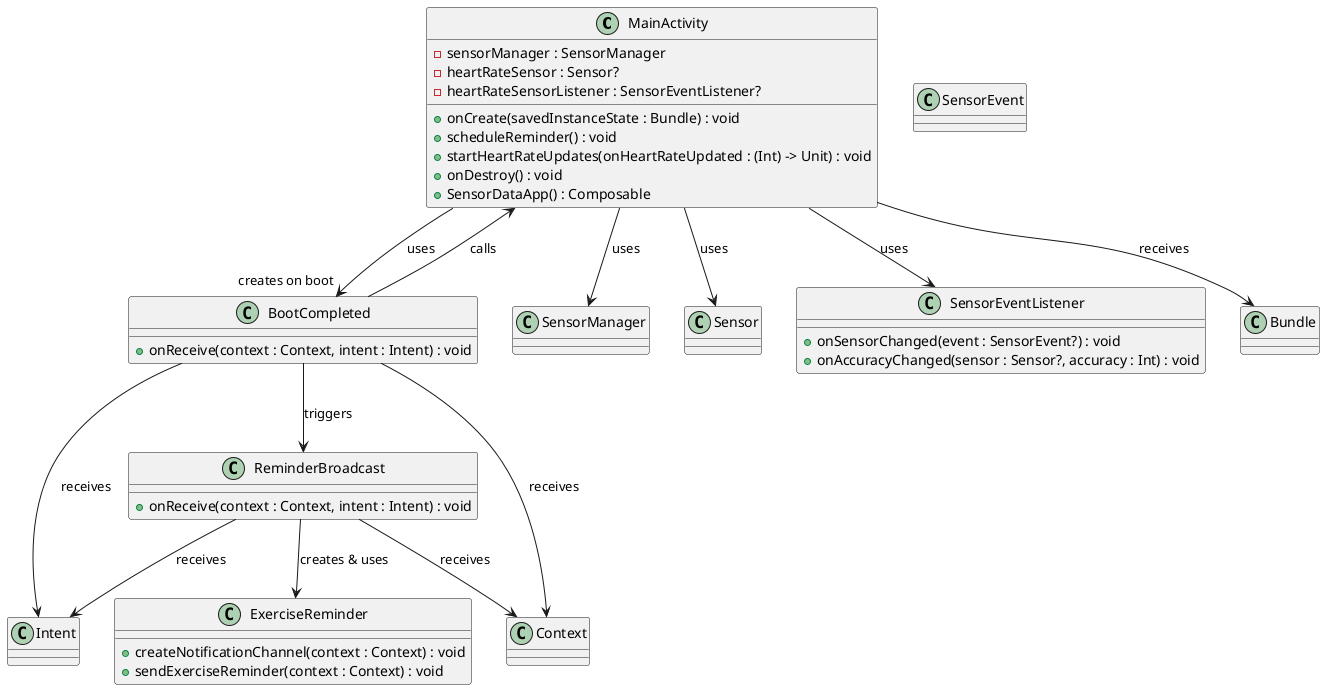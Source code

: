 @startuml



    class MainActivity {
        - sensorManager : SensorManager
        - heartRateSensor : Sensor?
        - heartRateSensorListener : SensorEventListener?
        + onCreate(savedInstanceState : Bundle) : void
        + scheduleReminder() : void
        + startHeartRateUpdates(onHeartRateUpdated : (Int) -> Unit) : void
        + onDestroy() : void
        + SensorDataApp() : Composable
    }

    class BootCompleted {
        + onReceive(context : Context, intent : Intent) : void
    }

    class ExerciseReminder {
        + createNotificationChannel(context : Context) : void
        + sendExerciseReminder(context : Context) : void
    }

    class ReminderBroadcast {
        + onReceive(context : Context, intent : Intent) : void
    }

    ' External Android framework classes
    class SensorManager {
    }

    class Sensor {
    }

    class SensorEventListener {
        + onSensorChanged(event : SensorEvent?) : void
        + onAccuracyChanged(sensor : Sensor?, accuracy : Int) : void
    }

    ' Standard classes often used in Android applications
    class SensorEvent {
    }

    class Bundle {
    }

    class Context {
    }

    class Intent {
    }

    ' Association connections
    MainActivity --> SensorManager : uses
    MainActivity --> Sensor : uses
    MainActivity --> SensorEventListener : uses
    MainActivity --> "creates on boot" BootCompleted : uses
    BootCompleted --> MainActivity : calls
    ReminderBroadcast --> ExerciseReminder : creates & uses
    BootCompleted --> ReminderBroadcast : triggers
    MainActivity --> Bundle : receives
    BootCompleted --> Context : receives
    BootCompleted --> Intent : receives
    ReminderBroadcast --> Context : receives
    ReminderBroadcast --> Intent : receives
}

@enduml
